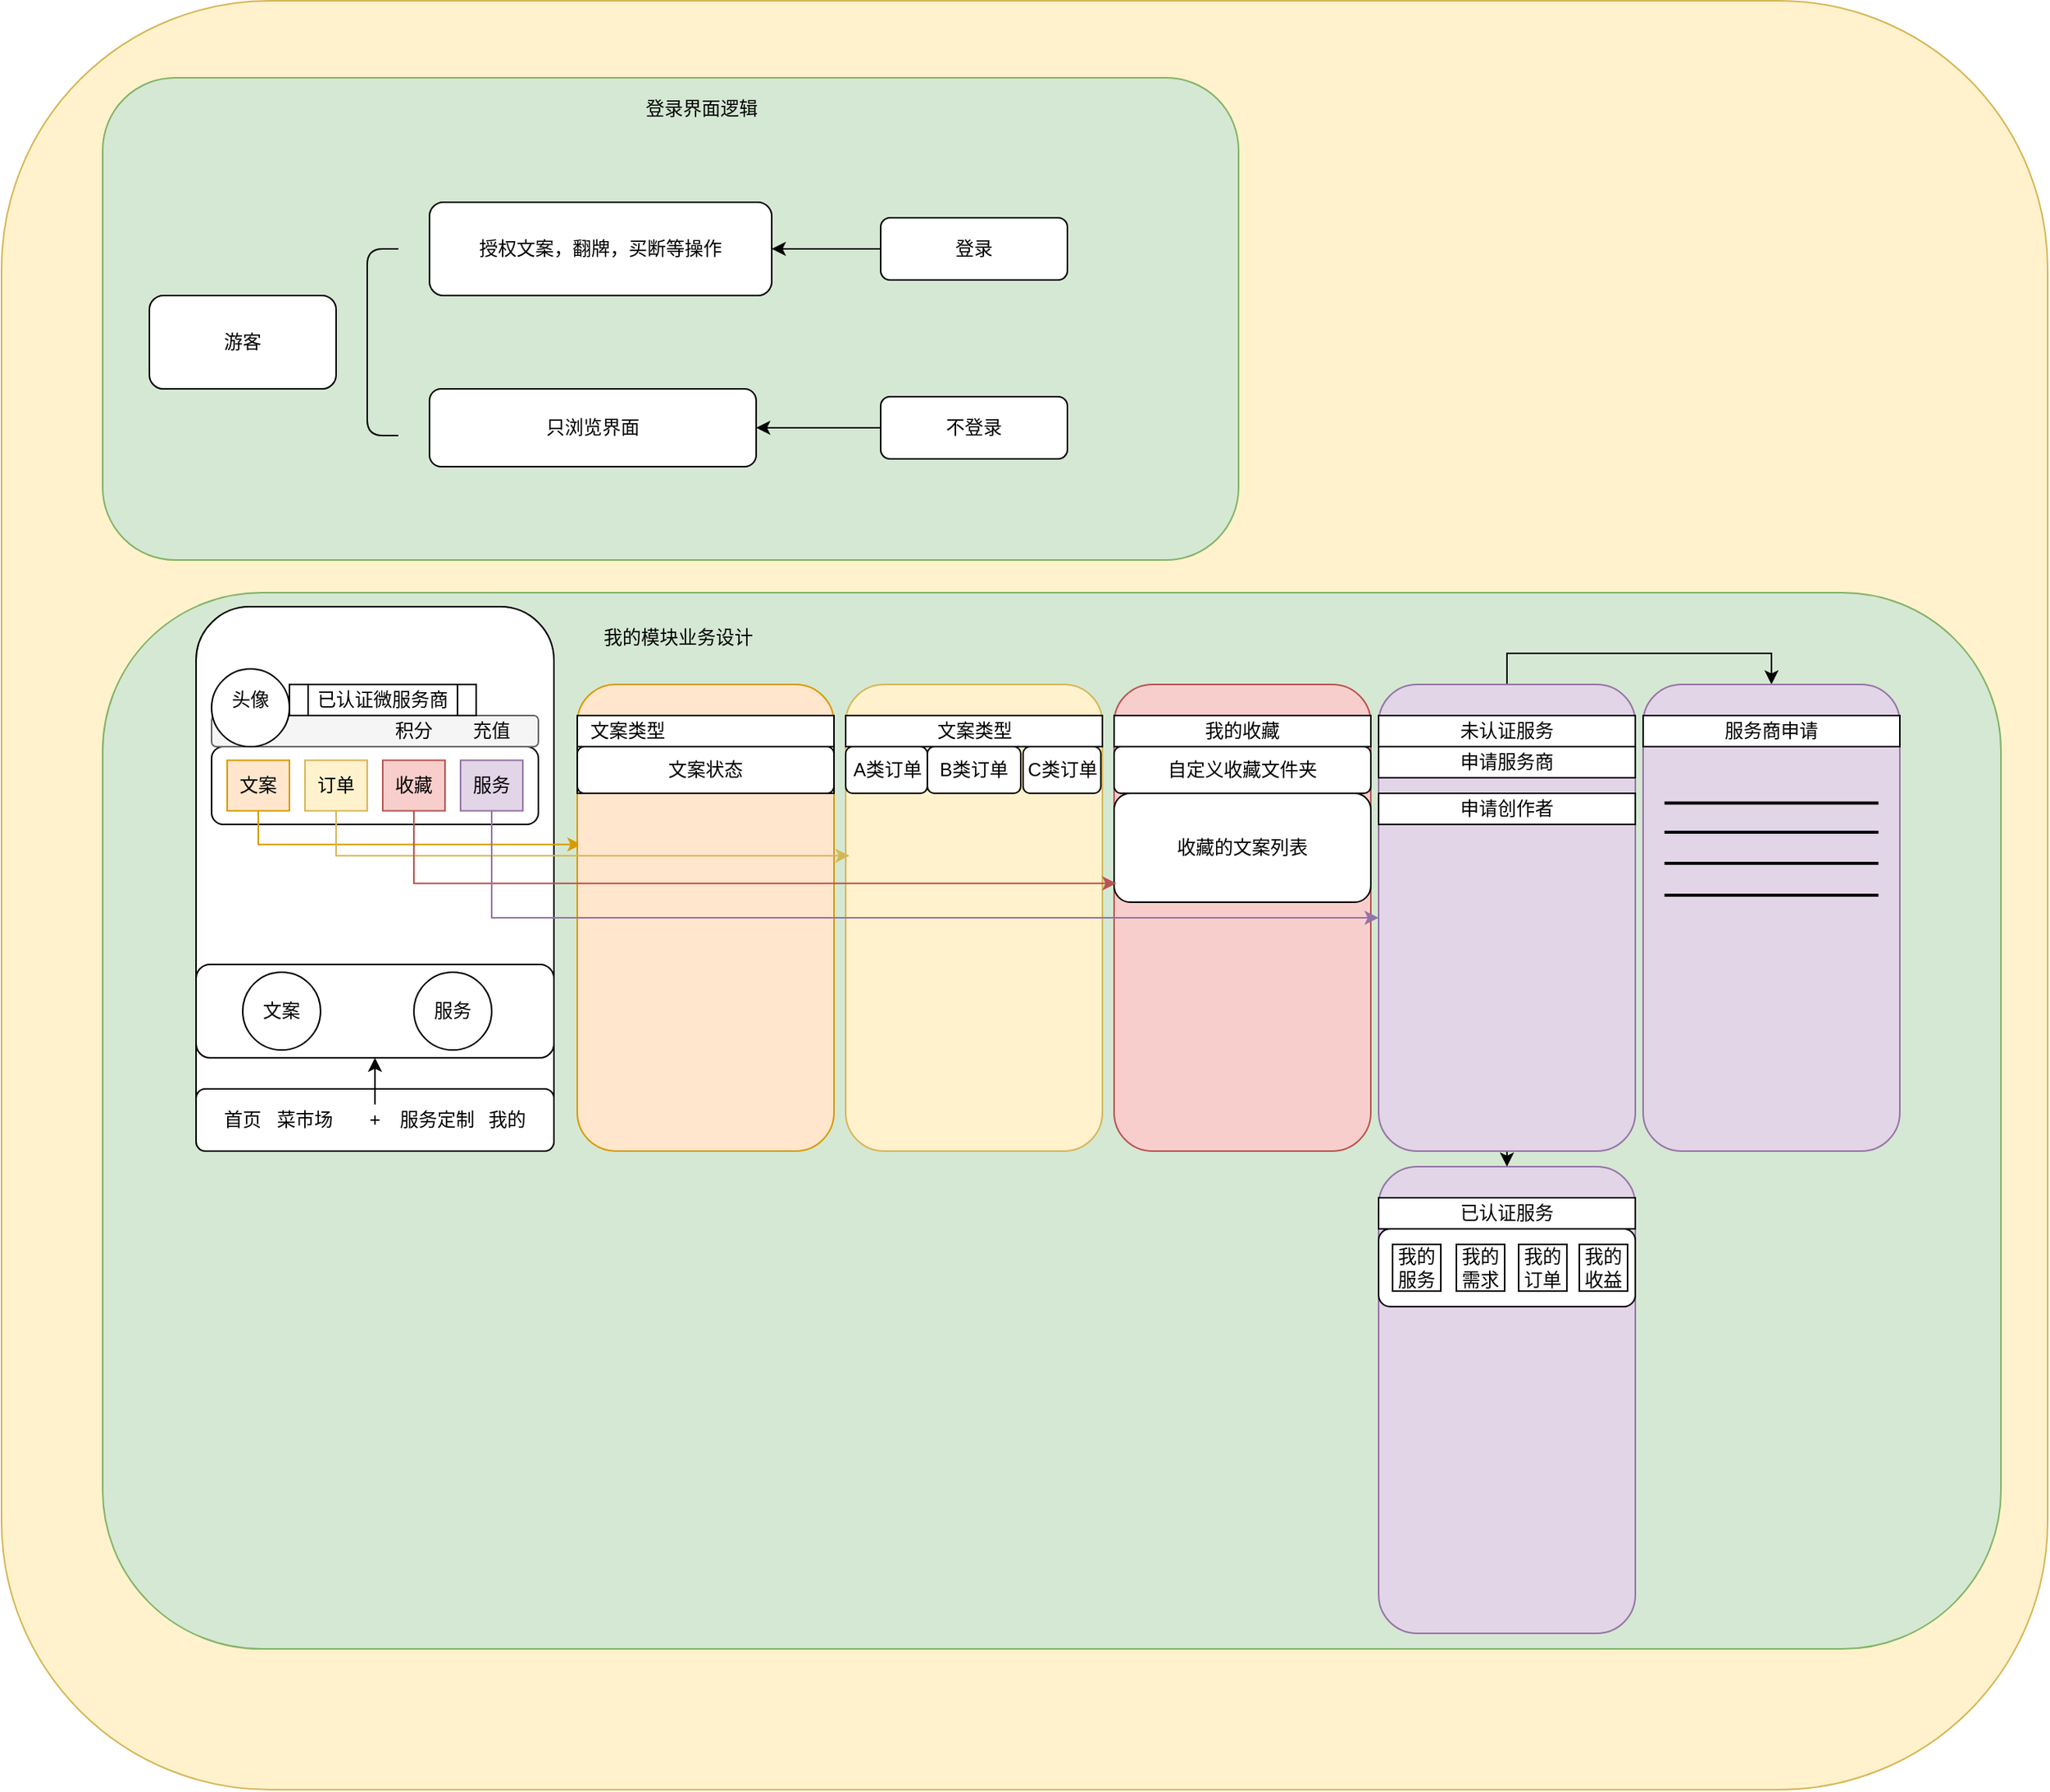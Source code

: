 <mxfile version="14.7.6" type="github">
  <diagram id="07fea595-8f29-1299-0266-81d95cde20df" name="Page-1">
    <mxGraphModel dx="1081" dy="-214" grid="1" gridSize="10" guides="1" tooltips="1" connect="1" arrows="1" fold="1" page="1" pageScale="1" pageWidth="1169" pageHeight="827" background="none" math="0" shadow="0">
      <root>
        <mxCell id="0" />
        <mxCell id="1" parent="0" />
        <mxCell id="9OYX71JQAfHZlVF2eXPs-110" value="" style="rounded=1;whiteSpace=wrap;html=1;strokeWidth=1;fillColor=#fff2cc;strokeColor=#d6b656;" parent="1" vertex="1">
          <mxGeometry x="155" y="860.5" width="1315" height="1150" as="geometry" />
        </mxCell>
        <mxCell id="9OYX71JQAfHZlVF2eXPs-16" value="" style="rounded=1;whiteSpace=wrap;html=1;fillColor=#d5e8d4;strokeColor=#82b366;" parent="1" vertex="1">
          <mxGeometry x="220" y="910" width="730" height="310" as="geometry" />
        </mxCell>
        <mxCell id="9OYX71JQAfHZlVF2eXPs-3" value="游客" style="rounded=1;whiteSpace=wrap;html=1;" parent="1" vertex="1">
          <mxGeometry x="250" y="1050" width="120" height="60" as="geometry" />
        </mxCell>
        <mxCell id="9OYX71JQAfHZlVF2eXPs-4" value="只浏览界面" style="rounded=1;whiteSpace=wrap;html=1;" parent="1" vertex="1">
          <mxGeometry x="430" y="1110" width="210" height="50" as="geometry" />
        </mxCell>
        <mxCell id="9OYX71JQAfHZlVF2eXPs-5" value="授权文案，翻牌，买断等操作" style="rounded=1;whiteSpace=wrap;html=1;" parent="1" vertex="1">
          <mxGeometry x="430" y="990" width="220" height="60" as="geometry" />
        </mxCell>
        <mxCell id="9OYX71JQAfHZlVF2eXPs-14" style="edgeStyle=orthogonalEdgeStyle;rounded=0;orthogonalLoop=1;jettySize=auto;html=1;" parent="1" source="9OYX71JQAfHZlVF2eXPs-6" target="9OYX71JQAfHZlVF2eXPs-5" edge="1">
          <mxGeometry relative="1" as="geometry" />
        </mxCell>
        <mxCell id="9OYX71JQAfHZlVF2eXPs-6" value="登录" style="rounded=1;whiteSpace=wrap;html=1;" parent="1" vertex="1">
          <mxGeometry x="720" y="1000" width="120" height="40" as="geometry" />
        </mxCell>
        <mxCell id="9OYX71JQAfHZlVF2eXPs-7" value="" style="shape=curlyBracket;whiteSpace=wrap;html=1;rounded=1;size=0;" parent="1" vertex="1">
          <mxGeometry x="390" y="1020" width="20" height="120" as="geometry" />
        </mxCell>
        <mxCell id="9OYX71JQAfHZlVF2eXPs-15" style="edgeStyle=orthogonalEdgeStyle;rounded=0;orthogonalLoop=1;jettySize=auto;html=1;" parent="1" source="9OYX71JQAfHZlVF2eXPs-9" target="9OYX71JQAfHZlVF2eXPs-4" edge="1">
          <mxGeometry relative="1" as="geometry" />
        </mxCell>
        <mxCell id="9OYX71JQAfHZlVF2eXPs-9" value="不登录" style="rounded=1;whiteSpace=wrap;html=1;" parent="1" vertex="1">
          <mxGeometry x="720" y="1115" width="120" height="40" as="geometry" />
        </mxCell>
        <mxCell id="9OYX71JQAfHZlVF2eXPs-17" value="登录界面逻辑" style="text;html=1;strokeColor=none;fillColor=none;align=center;verticalAlign=middle;whiteSpace=wrap;rounded=0;strokeWidth=15;" parent="1" vertex="1">
          <mxGeometry x="530" y="910" width="150" height="40" as="geometry" />
        </mxCell>
        <mxCell id="9OYX71JQAfHZlVF2eXPs-22" value="" style="rounded=1;whiteSpace=wrap;html=1;strokeWidth=1;fillColor=#d5e8d4;strokeColor=#82b366;" parent="1" vertex="1">
          <mxGeometry x="220" y="1241" width="1220" height="679" as="geometry" />
        </mxCell>
        <mxCell id="9OYX71JQAfHZlVF2eXPs-23" value="我的模块业务设计" style="text;html=1;strokeColor=none;fillColor=none;align=center;verticalAlign=middle;whiteSpace=wrap;rounded=0;" parent="1" vertex="1">
          <mxGeometry x="535" y="1260" width="110" height="20" as="geometry" />
        </mxCell>
        <mxCell id="9OYX71JQAfHZlVF2eXPs-25" value="" style="rounded=1;whiteSpace=wrap;html=1;strokeWidth=1;" parent="1" vertex="1">
          <mxGeometry x="280" y="1250" width="230" height="350" as="geometry" />
        </mxCell>
        <mxCell id="9OYX71JQAfHZlVF2eXPs-26" value="" style="rounded=1;whiteSpace=wrap;html=1;strokeWidth=1;" parent="1" vertex="1">
          <mxGeometry x="290" y="1340" width="210" height="50" as="geometry" />
        </mxCell>
        <mxCell id="9OYX71JQAfHZlVF2eXPs-63" style="edgeStyle=orthogonalEdgeStyle;rounded=0;orthogonalLoop=1;jettySize=auto;html=1;exitX=0.5;exitY=1;exitDx=0;exitDy=0;entryX=0.016;entryY=0.343;entryDx=0;entryDy=0;entryPerimeter=0;fillColor=#ffe6cc;strokeColor=#d79b00;" parent="1" source="9OYX71JQAfHZlVF2eXPs-27" target="9OYX71JQAfHZlVF2eXPs-47" edge="1">
          <mxGeometry relative="1" as="geometry" />
        </mxCell>
        <mxCell id="9OYX71JQAfHZlVF2eXPs-27" value="" style="rounded=0;whiteSpace=wrap;html=1;strokeWidth=1;fillColor=#ffe6cc;strokeColor=#d79b00;" parent="1" vertex="1">
          <mxGeometry x="300" y="1348.75" width="40" height="32.5" as="geometry" />
        </mxCell>
        <mxCell id="9OYX71JQAfHZlVF2eXPs-28" value="" style="rounded=0;whiteSpace=wrap;html=1;strokeWidth=1;fillColor=#fff2cc;strokeColor=#d6b656;" parent="1" vertex="1">
          <mxGeometry x="350" y="1348.75" width="40" height="32.5" as="geometry" />
        </mxCell>
        <mxCell id="9OYX71JQAfHZlVF2eXPs-29" value="" style="rounded=0;whiteSpace=wrap;html=1;strokeWidth=1;fillColor=#f8cecc;strokeColor=#b85450;" parent="1" vertex="1">
          <mxGeometry x="400" y="1348.75" width="40" height="32.5" as="geometry" />
        </mxCell>
        <mxCell id="9OYX71JQAfHZlVF2eXPs-30" value="服务" style="rounded=0;whiteSpace=wrap;html=1;strokeWidth=1;fillColor=#e1d5e7;strokeColor=#9673a6;" parent="1" vertex="1">
          <mxGeometry x="450" y="1348.75" width="40" height="32.5" as="geometry" />
        </mxCell>
        <mxCell id="9OYX71JQAfHZlVF2eXPs-31" value="文案" style="text;html=1;strokeColor=none;fillColor=none;align=center;verticalAlign=middle;whiteSpace=wrap;rounded=0;" parent="1" vertex="1">
          <mxGeometry x="300" y="1355" width="40" height="20" as="geometry" />
        </mxCell>
        <mxCell id="9OYX71JQAfHZlVF2eXPs-32" value="订单" style="text;html=1;strokeColor=none;fillColor=none;align=center;verticalAlign=middle;whiteSpace=wrap;rounded=0;" parent="1" vertex="1">
          <mxGeometry x="350" y="1355" width="40" height="20" as="geometry" />
        </mxCell>
        <mxCell id="9OYX71JQAfHZlVF2eXPs-33" value="收藏" style="text;html=1;strokeColor=none;fillColor=none;align=center;verticalAlign=middle;whiteSpace=wrap;rounded=0;" parent="1" vertex="1">
          <mxGeometry x="400" y="1355" width="40" height="20" as="geometry" />
        </mxCell>
        <mxCell id="9OYX71JQAfHZlVF2eXPs-35" value="" style="rounded=1;whiteSpace=wrap;html=1;strokeWidth=1;fillColor=#f5f5f5;strokeColor=#666666;fontColor=#333333;" parent="1" vertex="1">
          <mxGeometry x="290" y="1320" width="210" height="20" as="geometry" />
        </mxCell>
        <mxCell id="9OYX71JQAfHZlVF2eXPs-36" value="积分" style="text;html=1;strokeColor=none;fillColor=none;align=center;verticalAlign=middle;whiteSpace=wrap;rounded=0;" parent="1" vertex="1">
          <mxGeometry x="400" y="1320" width="40" height="20" as="geometry" />
        </mxCell>
        <mxCell id="9OYX71JQAfHZlVF2eXPs-37" value="充值" style="text;html=1;strokeColor=none;fillColor=none;align=center;verticalAlign=middle;whiteSpace=wrap;rounded=0;" parent="1" vertex="1">
          <mxGeometry x="450" y="1320" width="40" height="20" as="geometry" />
        </mxCell>
        <mxCell id="9OYX71JQAfHZlVF2eXPs-39" value="" style="ellipse;whiteSpace=wrap;html=1;aspect=fixed;strokeWidth=1;" parent="1" vertex="1">
          <mxGeometry x="290" y="1290" width="50" height="50" as="geometry" />
        </mxCell>
        <mxCell id="9OYX71JQAfHZlVF2eXPs-40" value="头像" style="text;html=1;strokeColor=none;fillColor=none;align=center;verticalAlign=middle;whiteSpace=wrap;rounded=0;" parent="1" vertex="1">
          <mxGeometry x="295" y="1300" width="40" height="20" as="geometry" />
        </mxCell>
        <mxCell id="9OYX71JQAfHZlVF2eXPs-47" value="" style="rounded=1;whiteSpace=wrap;html=1;strokeWidth=1;fillColor=#ffe6cc;strokeColor=#d79b00;" parent="1" vertex="1">
          <mxGeometry x="525" y="1300" width="165" height="300" as="geometry" />
        </mxCell>
        <mxCell id="9OYX71JQAfHZlVF2eXPs-48" value="" style="rounded=0;whiteSpace=wrap;html=1;strokeWidth=1;" parent="1" vertex="1">
          <mxGeometry x="525" y="1320" width="165" height="20" as="geometry" />
        </mxCell>
        <mxCell id="9OYX71JQAfHZlVF2eXPs-49" value="文案类型" style="text;html=1;strokeColor=none;fillColor=none;align=center;verticalAlign=middle;whiteSpace=wrap;rounded=0;" parent="1" vertex="1">
          <mxGeometry x="525" y="1320" width="65" height="20" as="geometry" />
        </mxCell>
        <mxCell id="9OYX71JQAfHZlVF2eXPs-52" value="" style="rounded=0;whiteSpace=wrap;html=1;strokeWidth=1;" parent="1" vertex="1">
          <mxGeometry x="525" y="1340" width="165" height="30" as="geometry" />
        </mxCell>
        <mxCell id="9OYX71JQAfHZlVF2eXPs-53" value="文案状态" style="rounded=1;whiteSpace=wrap;html=1;strokeWidth=1;" parent="1" vertex="1">
          <mxGeometry x="525" y="1340" width="165" height="30" as="geometry" />
        </mxCell>
        <mxCell id="9OYX71JQAfHZlVF2eXPs-56" value="" style="rounded=1;whiteSpace=wrap;html=1;strokeWidth=1;" parent="1" vertex="1">
          <mxGeometry x="280" y="1560" width="230" height="40" as="geometry" />
        </mxCell>
        <mxCell id="9OYX71JQAfHZlVF2eXPs-57" value="首页" style="text;html=1;strokeColor=none;fillColor=none;align=center;verticalAlign=middle;whiteSpace=wrap;rounded=0;" parent="1" vertex="1">
          <mxGeometry x="290" y="1570" width="40" height="20" as="geometry" />
        </mxCell>
        <mxCell id="9OYX71JQAfHZlVF2eXPs-58" value="菜市场" style="text;html=1;strokeColor=none;fillColor=none;align=center;verticalAlign=middle;whiteSpace=wrap;rounded=0;" parent="1" vertex="1">
          <mxGeometry x="330" y="1570" width="40" height="20" as="geometry" />
        </mxCell>
        <mxCell id="9OYX71JQAfHZlVF2eXPs-104" style="edgeStyle=orthogonalEdgeStyle;rounded=0;orthogonalLoop=1;jettySize=auto;html=1;exitX=0.5;exitY=0;exitDx=0;exitDy=0;entryX=0.5;entryY=1;entryDx=0;entryDy=0;" parent="1" source="9OYX71JQAfHZlVF2eXPs-59" target="9OYX71JQAfHZlVF2eXPs-103" edge="1">
          <mxGeometry relative="1" as="geometry" />
        </mxCell>
        <mxCell id="9OYX71JQAfHZlVF2eXPs-59" value="+" style="text;html=1;strokeColor=none;fillColor=none;align=center;verticalAlign=middle;whiteSpace=wrap;rounded=0;" parent="1" vertex="1">
          <mxGeometry x="375" y="1570" width="40" height="20" as="geometry" />
        </mxCell>
        <mxCell id="9OYX71JQAfHZlVF2eXPs-60" value="服务定制" style="text;html=1;strokeColor=none;fillColor=none;align=center;verticalAlign=middle;whiteSpace=wrap;rounded=0;" parent="1" vertex="1">
          <mxGeometry x="410" y="1570" width="50" height="20" as="geometry" />
        </mxCell>
        <mxCell id="9OYX71JQAfHZlVF2eXPs-62" value="我的" style="text;html=1;strokeColor=none;fillColor=none;align=center;verticalAlign=middle;whiteSpace=wrap;rounded=0;" parent="1" vertex="1">
          <mxGeometry x="460" y="1570" width="40" height="20" as="geometry" />
        </mxCell>
        <mxCell id="9OYX71JQAfHZlVF2eXPs-64" value="" style="rounded=1;whiteSpace=wrap;html=1;strokeWidth=1;fillColor=#fff2cc;strokeColor=#d6b656;" parent="1" vertex="1">
          <mxGeometry x="697.5" y="1300" width="165" height="300" as="geometry" />
        </mxCell>
        <mxCell id="9OYX71JQAfHZlVF2eXPs-66" value="文案类型" style="rounded=0;whiteSpace=wrap;html=1;strokeWidth=1;" parent="1" vertex="1">
          <mxGeometry x="697.5" y="1320" width="165" height="20" as="geometry" />
        </mxCell>
        <mxCell id="9OYX71JQAfHZlVF2eXPs-67" value="A类订单" style="rounded=1;whiteSpace=wrap;html=1;strokeWidth=1;" parent="1" vertex="1">
          <mxGeometry x="697.5" y="1340" width="52.5" height="30" as="geometry" />
        </mxCell>
        <mxCell id="9OYX71JQAfHZlVF2eXPs-68" value="B类订单" style="rounded=1;whiteSpace=wrap;html=1;strokeWidth=1;" parent="1" vertex="1">
          <mxGeometry x="750" y="1340" width="60" height="30" as="geometry" />
        </mxCell>
        <mxCell id="9OYX71JQAfHZlVF2eXPs-69" value="C类订单" style="rounded=1;whiteSpace=wrap;html=1;strokeWidth=1;" parent="1" vertex="1">
          <mxGeometry x="811.5" y="1340" width="50" height="30" as="geometry" />
        </mxCell>
        <mxCell id="9OYX71JQAfHZlVF2eXPs-70" style="edgeStyle=orthogonalEdgeStyle;rounded=0;orthogonalLoop=1;jettySize=auto;html=1;exitX=0.5;exitY=1;exitDx=0;exitDy=0;entryX=0.015;entryY=0.367;entryDx=0;entryDy=0;entryPerimeter=0;fillColor=#fff2cc;strokeColor=#d6b656;" parent="1" source="9OYX71JQAfHZlVF2eXPs-28" target="9OYX71JQAfHZlVF2eXPs-64" edge="1">
          <mxGeometry relative="1" as="geometry" />
        </mxCell>
        <mxCell id="9OYX71JQAfHZlVF2eXPs-71" value="" style="rounded=1;whiteSpace=wrap;html=1;strokeWidth=1;fillColor=#f8cecc;strokeColor=#b85450;" parent="1" vertex="1">
          <mxGeometry x="870" y="1300" width="165" height="300" as="geometry" />
        </mxCell>
        <mxCell id="9OYX71JQAfHZlVF2eXPs-72" value="我的收藏" style="rounded=0;whiteSpace=wrap;html=1;strokeWidth=1;" parent="1" vertex="1">
          <mxGeometry x="870" y="1320" width="165" height="20" as="geometry" />
        </mxCell>
        <mxCell id="9OYX71JQAfHZlVF2eXPs-73" value="自定义收藏文件夹" style="rounded=1;whiteSpace=wrap;html=1;strokeWidth=1;" parent="1" vertex="1">
          <mxGeometry x="870" y="1340" width="165" height="30" as="geometry" />
        </mxCell>
        <mxCell id="9OYX71JQAfHZlVF2eXPs-74" value="收藏的文案列表" style="rounded=1;whiteSpace=wrap;html=1;strokeWidth=1;" parent="1" vertex="1">
          <mxGeometry x="870" y="1370" width="165" height="70" as="geometry" />
        </mxCell>
        <mxCell id="9OYX71JQAfHZlVF2eXPs-75" style="edgeStyle=orthogonalEdgeStyle;rounded=0;orthogonalLoop=1;jettySize=auto;html=1;exitX=0.5;exitY=1;exitDx=0;exitDy=0;entryX=0.009;entryY=0.827;entryDx=0;entryDy=0;entryPerimeter=0;fillColor=#f8cecc;strokeColor=#b85450;" parent="1" source="9OYX71JQAfHZlVF2eXPs-29" target="9OYX71JQAfHZlVF2eXPs-74" edge="1">
          <mxGeometry relative="1" as="geometry" />
        </mxCell>
        <mxCell id="9OYX71JQAfHZlVF2eXPs-100" style="edgeStyle=orthogonalEdgeStyle;rounded=0;orthogonalLoop=1;jettySize=auto;html=1;exitX=0.5;exitY=0;exitDx=0;exitDy=0;entryX=0.5;entryY=0;entryDx=0;entryDy=0;" parent="1" source="9OYX71JQAfHZlVF2eXPs-76" target="9OYX71JQAfHZlVF2eXPs-79" edge="1">
          <mxGeometry relative="1" as="geometry" />
        </mxCell>
        <mxCell id="9OYX71JQAfHZlVF2eXPs-101" style="edgeStyle=orthogonalEdgeStyle;rounded=0;orthogonalLoop=1;jettySize=auto;html=1;exitX=0.5;exitY=1;exitDx=0;exitDy=0;" parent="1" source="9OYX71JQAfHZlVF2eXPs-76" target="9OYX71JQAfHZlVF2eXPs-89" edge="1">
          <mxGeometry relative="1" as="geometry" />
        </mxCell>
        <mxCell id="9OYX71JQAfHZlVF2eXPs-76" value="" style="rounded=1;whiteSpace=wrap;html=1;strokeWidth=1;fillColor=#e1d5e7;strokeColor=#9673a6;" parent="1" vertex="1">
          <mxGeometry x="1040" y="1300" width="165" height="300" as="geometry" />
        </mxCell>
        <mxCell id="9OYX71JQAfHZlVF2eXPs-77" value="未认证服务" style="rounded=0;whiteSpace=wrap;html=1;strokeWidth=1;" parent="1" vertex="1">
          <mxGeometry x="1040" y="1320" width="165" height="20" as="geometry" />
        </mxCell>
        <mxCell id="9OYX71JQAfHZlVF2eXPs-78" value="申请服务商" style="rounded=0;whiteSpace=wrap;html=1;strokeWidth=1;" parent="1" vertex="1">
          <mxGeometry x="1040" y="1340" width="165" height="20" as="geometry" />
        </mxCell>
        <mxCell id="9OYX71JQAfHZlVF2eXPs-79" value="" style="rounded=1;whiteSpace=wrap;html=1;strokeWidth=1;fillColor=#e1d5e7;strokeColor=#9673a6;" parent="1" vertex="1">
          <mxGeometry x="1210" y="1300" width="165" height="300" as="geometry" />
        </mxCell>
        <mxCell id="9OYX71JQAfHZlVF2eXPs-80" value="申请创作者" style="rounded=0;whiteSpace=wrap;html=1;strokeWidth=1;" parent="1" vertex="1">
          <mxGeometry x="1040" y="1370" width="165" height="20" as="geometry" />
        </mxCell>
        <mxCell id="9OYX71JQAfHZlVF2eXPs-81" value="服务商申请" style="rounded=0;whiteSpace=wrap;html=1;strokeWidth=1;" parent="1" vertex="1">
          <mxGeometry x="1210" y="1320" width="165" height="20" as="geometry" />
        </mxCell>
        <mxCell id="9OYX71JQAfHZlVF2eXPs-84" value="" style="line;strokeWidth=2;html=1;" parent="1" vertex="1">
          <mxGeometry x="1223.75" y="1371.25" width="137.5" height="10" as="geometry" />
        </mxCell>
        <mxCell id="9OYX71JQAfHZlVF2eXPs-85" value="" style="line;strokeWidth=2;html=1;" parent="1" vertex="1">
          <mxGeometry x="1223.75" y="1390" width="137.5" height="10" as="geometry" />
        </mxCell>
        <mxCell id="9OYX71JQAfHZlVF2eXPs-86" value="" style="line;strokeWidth=2;html=1;" parent="1" vertex="1">
          <mxGeometry x="1223.75" y="1410" width="137.5" height="10" as="geometry" />
        </mxCell>
        <mxCell id="9OYX71JQAfHZlVF2eXPs-87" value="" style="line;strokeWidth=2;html=1;" parent="1" vertex="1">
          <mxGeometry x="1223.75" y="1430.5" width="137.5" height="10" as="geometry" />
        </mxCell>
        <mxCell id="9OYX71JQAfHZlVF2eXPs-89" value="" style="rounded=1;whiteSpace=wrap;html=1;strokeWidth=1;fillColor=#e1d5e7;strokeColor=#9673a6;" parent="1" vertex="1">
          <mxGeometry x="1040" y="1610" width="165" height="300" as="geometry" />
        </mxCell>
        <mxCell id="9OYX71JQAfHZlVF2eXPs-90" value="已认证服务" style="rounded=0;whiteSpace=wrap;html=1;strokeWidth=1;" parent="1" vertex="1">
          <mxGeometry x="1040" y="1630" width="165" height="20" as="geometry" />
        </mxCell>
        <mxCell id="9OYX71JQAfHZlVF2eXPs-92" value="" style="rounded=1;whiteSpace=wrap;html=1;strokeWidth=1;" parent="1" vertex="1">
          <mxGeometry x="1040" y="1650" width="165" height="50" as="geometry" />
        </mxCell>
        <mxCell id="9OYX71JQAfHZlVF2eXPs-93" value="我的服务" style="rounded=0;whiteSpace=wrap;html=1;strokeWidth=1;" parent="1" vertex="1">
          <mxGeometry x="1049" y="1660" width="31" height="30" as="geometry" />
        </mxCell>
        <mxCell id="9OYX71JQAfHZlVF2eXPs-94" value="我的订单" style="rounded=0;whiteSpace=wrap;html=1;strokeWidth=1;" parent="1" vertex="1">
          <mxGeometry x="1130" y="1660" width="31" height="30" as="geometry" />
        </mxCell>
        <mxCell id="9OYX71JQAfHZlVF2eXPs-95" value="我的收益" style="rounded=0;whiteSpace=wrap;html=1;strokeWidth=1;" parent="1" vertex="1">
          <mxGeometry x="1169" y="1660" width="31" height="30" as="geometry" />
        </mxCell>
        <mxCell id="9OYX71JQAfHZlVF2eXPs-98" value="我的需求" style="rounded=0;whiteSpace=wrap;html=1;strokeWidth=1;" parent="1" vertex="1">
          <mxGeometry x="1090" y="1660" width="31" height="30" as="geometry" />
        </mxCell>
        <mxCell id="9OYX71JQAfHZlVF2eXPs-99" style="edgeStyle=orthogonalEdgeStyle;rounded=0;orthogonalLoop=1;jettySize=auto;html=1;exitX=0.5;exitY=1;exitDx=0;exitDy=0;fillColor=#e1d5e7;strokeColor=#9673a6;" parent="1" source="9OYX71JQAfHZlVF2eXPs-30" target="9OYX71JQAfHZlVF2eXPs-76" edge="1">
          <mxGeometry relative="1" as="geometry" />
        </mxCell>
        <mxCell id="9OYX71JQAfHZlVF2eXPs-103" value="" style="rounded=1;whiteSpace=wrap;html=1;strokeWidth=1;" parent="1" vertex="1">
          <mxGeometry x="280" y="1480" width="230" height="60" as="geometry" />
        </mxCell>
        <mxCell id="9OYX71JQAfHZlVF2eXPs-106" value="文案" style="ellipse;whiteSpace=wrap;html=1;aspect=fixed;strokeWidth=1;" parent="1" vertex="1">
          <mxGeometry x="310" y="1485" width="50" height="50" as="geometry" />
        </mxCell>
        <mxCell id="9OYX71JQAfHZlVF2eXPs-107" value="服务" style="ellipse;whiteSpace=wrap;html=1;aspect=fixed;strokeWidth=1;" parent="1" vertex="1">
          <mxGeometry x="420" y="1485" width="50" height="50" as="geometry" />
        </mxCell>
        <mxCell id="9OYX71JQAfHZlVF2eXPs-109" value="已认证微服务商" style="shape=process;whiteSpace=wrap;html=1;backgroundOutline=1;strokeWidth=1;" parent="1" vertex="1">
          <mxGeometry x="340" y="1300" width="120" height="20" as="geometry" />
        </mxCell>
      </root>
    </mxGraphModel>
  </diagram>
</mxfile>
